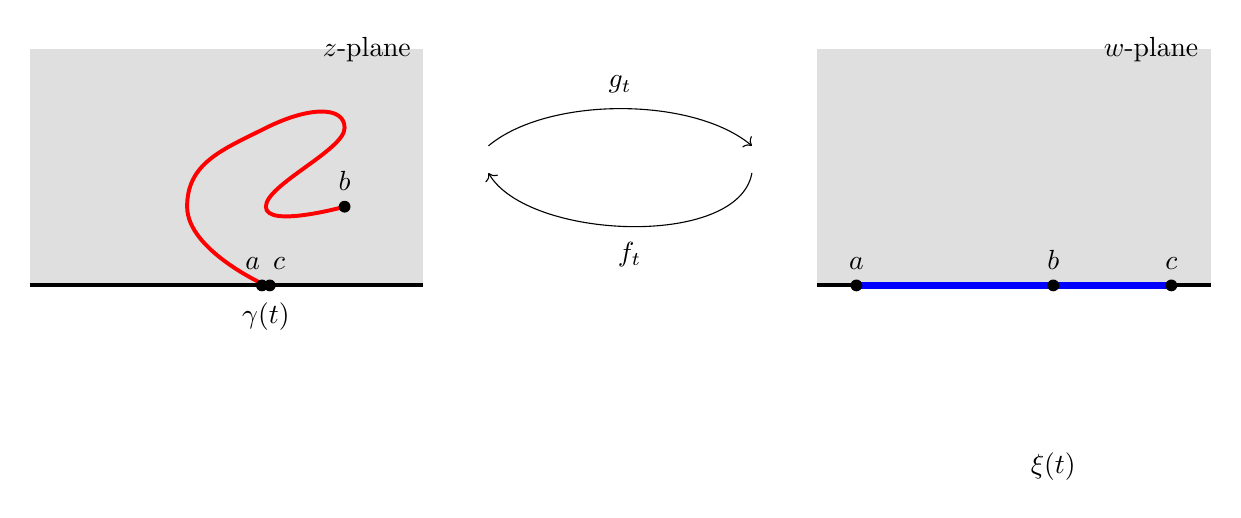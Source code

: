 \begin{tikzpicture}
\fill [gray!25] (-3,0) rectangle (2,3);
    \draw [line width=0.5mm,red] plot [smooth, tension=1] coordinates {(0,0) (-1,1) (0,2) (1,2) (0,1) (1,1)};
    \draw [line width=0.5mm, black]  (-3,0) -- (2,0);
    \draw (2,3) node[below=0.5em,left=1pt] {$z$-plane};
    \draw (0,0) node[below=1mm] {$\gamma(t)$};
    \draw (0,0) node[xshift=-0.05cm,circle,black,inner sep=0pt,minimum size=1.5mm,fill,label=$a \ \ $]{};
    \draw (0,0) node[xshift=0.05cm,circle,black,inner sep=0pt,minimum size=1.5mm,fill,label=$\ \ c$]{};
    \draw (1,1)  node[circle,inner sep=0pt, minimum size=1.5mm,fill,label=$b$]{};
    \node[anchor=east,xshift=5cm,circle] at (-2,1.6) (Start) {};
    \node[anchor=west,xshift=5cm,circle] at (1,1.6) (End) {};
    \draw [->,out=40,in=140,looseness=0.75] (Start.north) to node[above=2pt]{$g_t$}  (End.north);
    \draw [->,out=260,in=300,looseness=0.75] (End.south) to node[below=2pt]{$f_t$}  (Start.south);
    \fill [gray!25,xshift=10cm] (-3,0) rectangle (2,3);
    \draw [line width=0.5mm, black,xshift=10cm]  (-3,0) -- (2,0);
    \draw [line width=0.8mm, blue,xshift=10cm]  (-2.5,0) -- (1.5,0);
    \draw (-2.5,0) node[circle,black,inner sep=0pt,xshift=10cm,minimum size=1.5mm,fill,label=$a$]{};
    \draw (0,0) node[circle,black,inner sep=0pt,xshift=10cm,minimum size=1.5mm,fill,label=$b$]{};
    \draw (1.5,0)  node[xshift=10cm,circle,inner sep=0pt, minimum size=1.5mm,fill,label=$c$]{};
    \draw (0,0) node[xshift=10cm,below=2] {$\xi(t)$};
    \draw (2,3) node[xshift=10cm,below=0.5em,left=1pt] {$w$-plane};
\end{tikzpicture}
